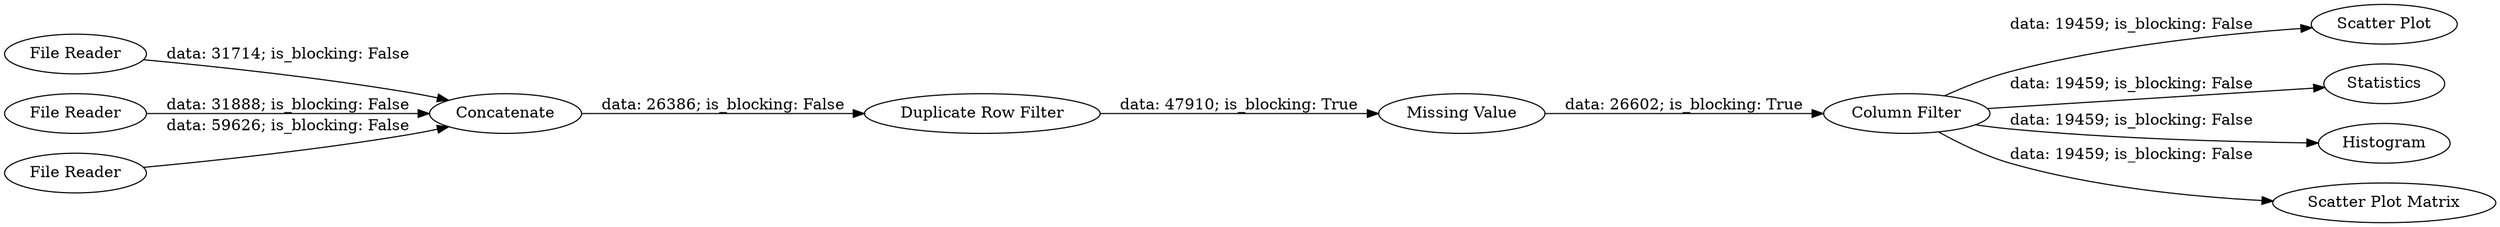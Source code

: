 digraph {
	"-6172065620530651890_6" [label="File Reader"]
	"-6172065620530651890_9" [label="Duplicate Row Filter"]
	"-6172065620530651890_10" [label="Missing Value"]
	"-6172065620530651890_5" [label="File Reader"]
	"-6172065620530651890_8" [label=Concatenate]
	"-6172065620530651890_12" [label="Column Filter"]
	"-6172065620530651890_15" [label="Scatter Plot"]
	"-6172065620530651890_14" [label=Statistics]
	"-6172065620530651890_13" [label=Histogram]
	"-6172065620530651890_7" [label="File Reader"]
	"-6172065620530651890_16" [label="Scatter Plot Matrix"]
	"-6172065620530651890_12" -> "-6172065620530651890_14" [label="data: 19459; is_blocking: False"]
	"-6172065620530651890_10" -> "-6172065620530651890_12" [label="data: 26602; is_blocking: True"]
	"-6172065620530651890_6" -> "-6172065620530651890_8" [label="data: 31714; is_blocking: False"]
	"-6172065620530651890_5" -> "-6172065620530651890_8" [label="data: 31888; is_blocking: False"]
	"-6172065620530651890_12" -> "-6172065620530651890_15" [label="data: 19459; is_blocking: False"]
	"-6172065620530651890_7" -> "-6172065620530651890_8" [label="data: 59626; is_blocking: False"]
	"-6172065620530651890_9" -> "-6172065620530651890_10" [label="data: 47910; is_blocking: True"]
	"-6172065620530651890_12" -> "-6172065620530651890_16" [label="data: 19459; is_blocking: False"]
	"-6172065620530651890_12" -> "-6172065620530651890_13" [label="data: 19459; is_blocking: False"]
	"-6172065620530651890_8" -> "-6172065620530651890_9" [label="data: 26386; is_blocking: False"]
	rankdir=LR
}
